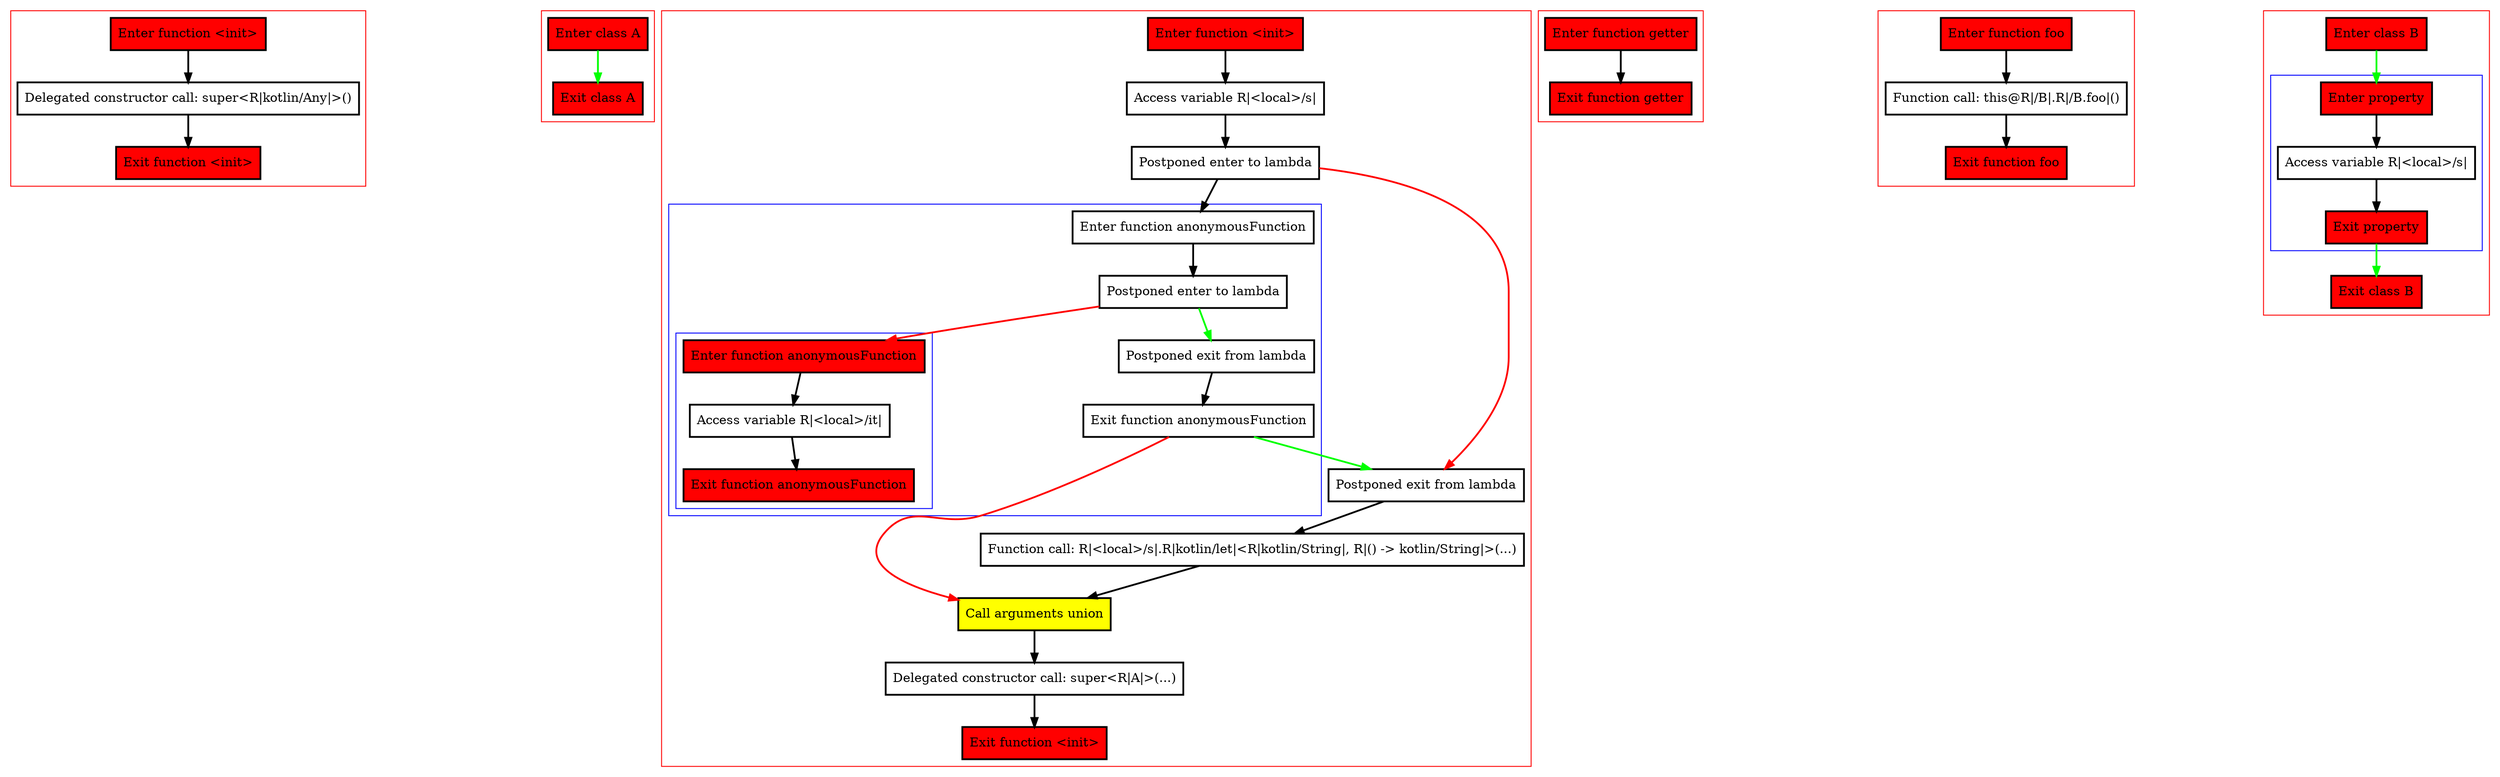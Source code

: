 digraph postponedLambdaInConstructor_kt {
    graph [nodesep=3]
    node [shape=box penwidth=2]
    edge [penwidth=2]

    subgraph cluster_0 {
        color=red
        0 [label="Enter function <init>" style="filled" fillcolor=red];
        2 [label="Delegated constructor call: super<R|kotlin/Any|>()"];
        1 [label="Exit function <init>" style="filled" fillcolor=red];
    }
    0 -> {2};
    2 -> {1};

    subgraph cluster_1 {
        color=red
        3 [label="Enter class A" style="filled" fillcolor=red];
        4 [label="Exit class A" style="filled" fillcolor=red];
    }
    3 -> {4} [color=green];

    subgraph cluster_2 {
        color=red
        5 [label="Enter function <init>" style="filled" fillcolor=red];
        7 [label="Access variable R|<local>/s|"];
        8 [label="Postponed enter to lambda"];
        subgraph cluster_3 {
            color=blue
            10 [label="Enter function anonymousFunction"];
            12 [label="Postponed enter to lambda"];
            subgraph cluster_4 {
                color=blue
                17 [label="Enter function anonymousFunction" style="filled" fillcolor=red];
                19 [label="Access variable R|<local>/it|"];
                18 [label="Exit function anonymousFunction" style="filled" fillcolor=red];
            }
            13 [label="Postponed exit from lambda"];
            11 [label="Exit function anonymousFunction"];
        }
        9 [label="Postponed exit from lambda"];
        14 [label="Function call: R|<local>/s|.R|kotlin/let|<R|kotlin/String|, R|() -> kotlin/String|>(...)"];
        16 [label="Call arguments union" style="filled" fillcolor=yellow];
        15 [label="Delegated constructor call: super<R|A|>(...)"];
        6 [label="Exit function <init>" style="filled" fillcolor=red];
    }
    5 -> {7};
    7 -> {8};
    8 -> {10};
    8 -> {9} [color=red];
    9 -> {14};
    10 -> {12};
    11 -> {9} [color=green];
    11 -> {16} [color=red];
    12 -> {13 13} [color=green];
    12 -> {17} [color=red];
    13 -> {11};
    14 -> {16};
    15 -> {6};
    16 -> {15};
    17 -> {19};
    19 -> {18};

    subgraph cluster_5 {
        color=red
        20 [label="Enter function getter" style="filled" fillcolor=red];
        21 [label="Exit function getter" style="filled" fillcolor=red];
    }
    20 -> {21};

    subgraph cluster_6 {
        color=red
        25 [label="Enter function foo" style="filled" fillcolor=red];
        27 [label="Function call: this@R|/B|.R|/B.foo|()"];
        26 [label="Exit function foo" style="filled" fillcolor=red];
    }
    25 -> {27};
    27 -> {26};

    subgraph cluster_7 {
        color=red
        28 [label="Enter class B" style="filled" fillcolor=red];
        subgraph cluster_8 {
            color=blue
            22 [label="Enter property" style="filled" fillcolor=red];
            24 [label="Access variable R|<local>/s|"];
            23 [label="Exit property" style="filled" fillcolor=red];
        }
        29 [label="Exit class B" style="filled" fillcolor=red];
    }
    28 -> {22} [color=green];
    22 -> {24};
    23 -> {29} [color=green];
    24 -> {23};

}
